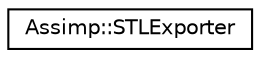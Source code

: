 digraph "Graphical Class Hierarchy"
{
  edge [fontname="Helvetica",fontsize="10",labelfontname="Helvetica",labelfontsize="10"];
  node [fontname="Helvetica",fontsize="10",shape=record];
  rankdir="LR";
  Node1 [label="Assimp::STLExporter",height=0.2,width=0.4,color="black", fillcolor="white", style="filled",URL="$class_assimp_1_1_s_t_l_exporter.html"];
}
